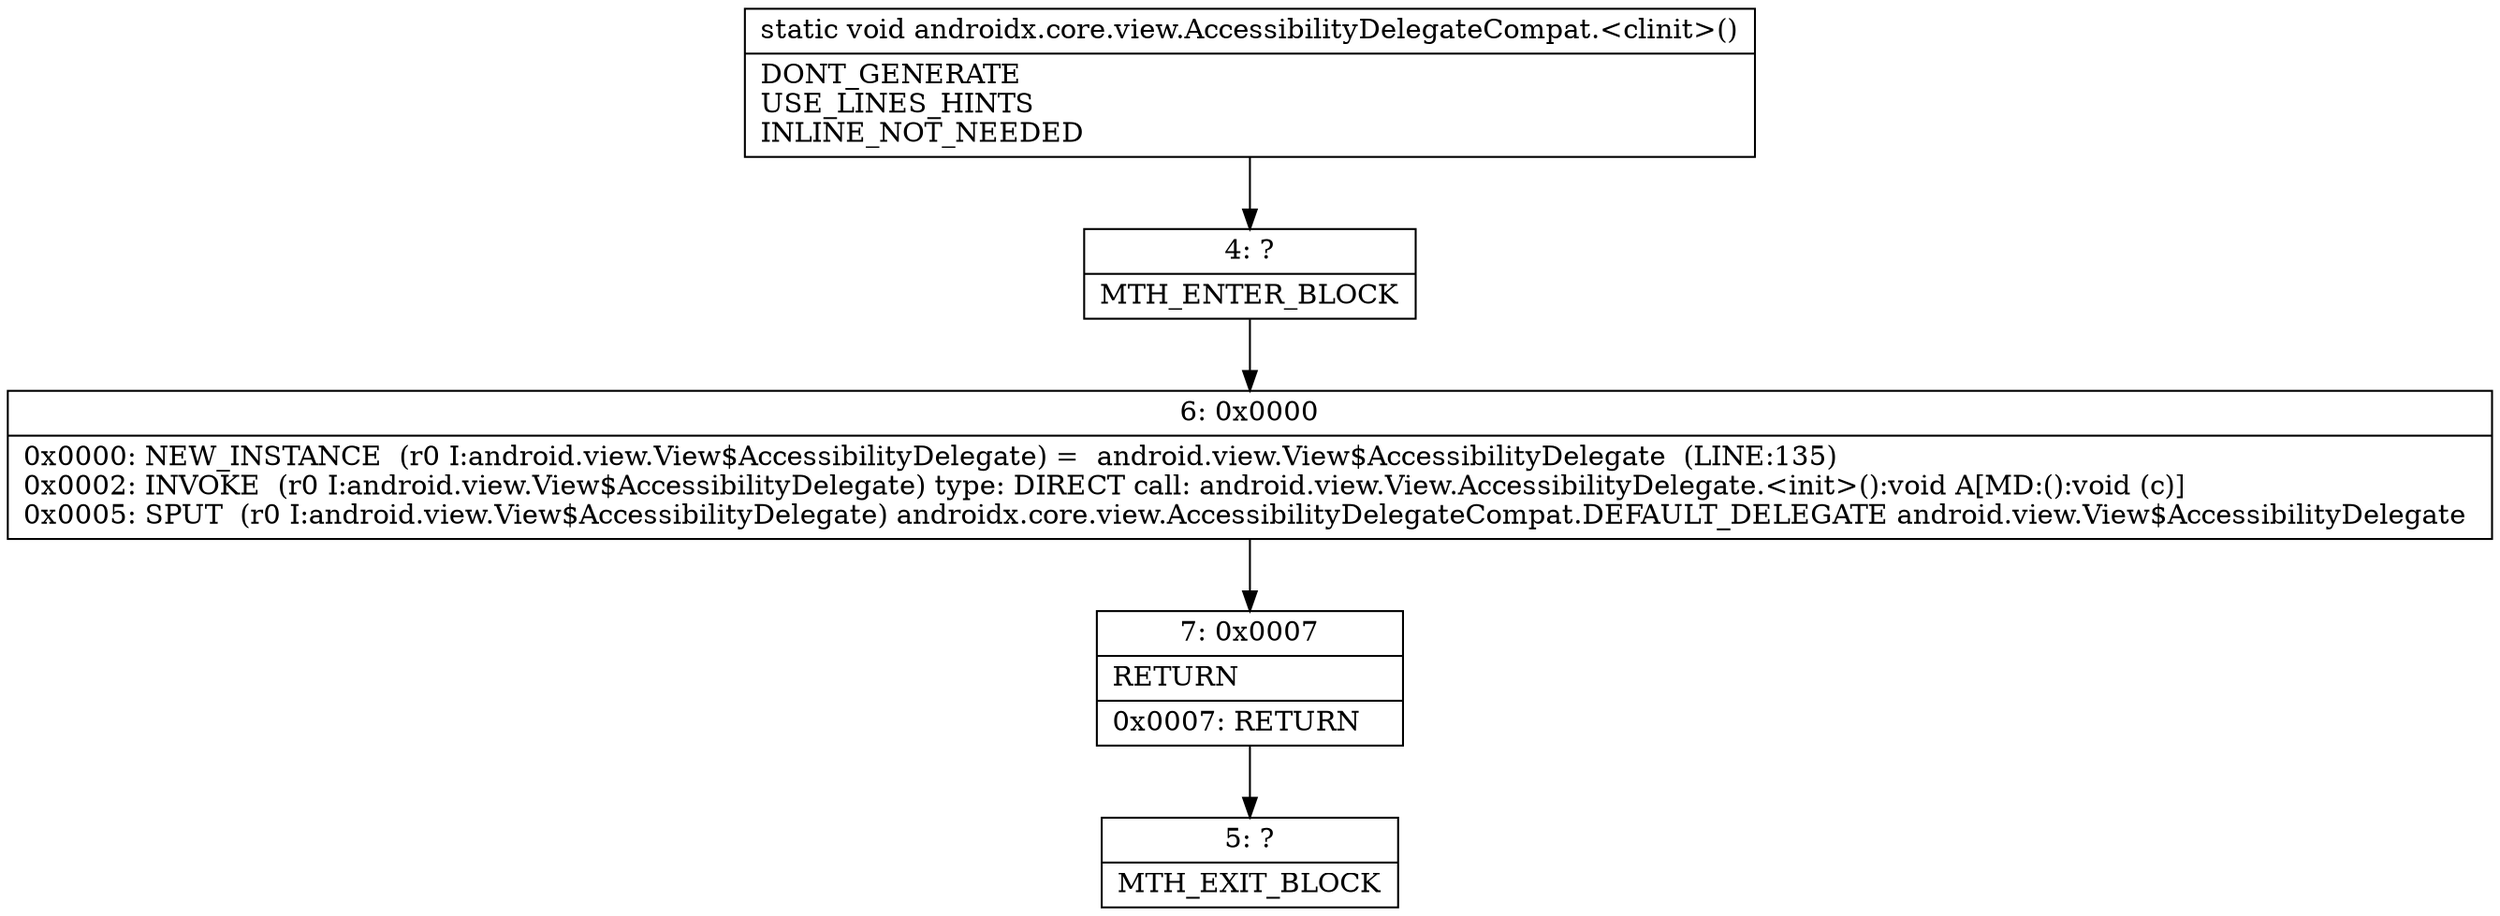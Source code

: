digraph "CFG forandroidx.core.view.AccessibilityDelegateCompat.\<clinit\>()V" {
Node_4 [shape=record,label="{4\:\ ?|MTH_ENTER_BLOCK\l}"];
Node_6 [shape=record,label="{6\:\ 0x0000|0x0000: NEW_INSTANCE  (r0 I:android.view.View$AccessibilityDelegate) =  android.view.View$AccessibilityDelegate  (LINE:135)\l0x0002: INVOKE  (r0 I:android.view.View$AccessibilityDelegate) type: DIRECT call: android.view.View.AccessibilityDelegate.\<init\>():void A[MD:():void (c)]\l0x0005: SPUT  (r0 I:android.view.View$AccessibilityDelegate) androidx.core.view.AccessibilityDelegateCompat.DEFAULT_DELEGATE android.view.View$AccessibilityDelegate \l}"];
Node_7 [shape=record,label="{7\:\ 0x0007|RETURN\l|0x0007: RETURN   \l}"];
Node_5 [shape=record,label="{5\:\ ?|MTH_EXIT_BLOCK\l}"];
MethodNode[shape=record,label="{static void androidx.core.view.AccessibilityDelegateCompat.\<clinit\>()  | DONT_GENERATE\lUSE_LINES_HINTS\lINLINE_NOT_NEEDED\l}"];
MethodNode -> Node_4;Node_4 -> Node_6;
Node_6 -> Node_7;
Node_7 -> Node_5;
}

